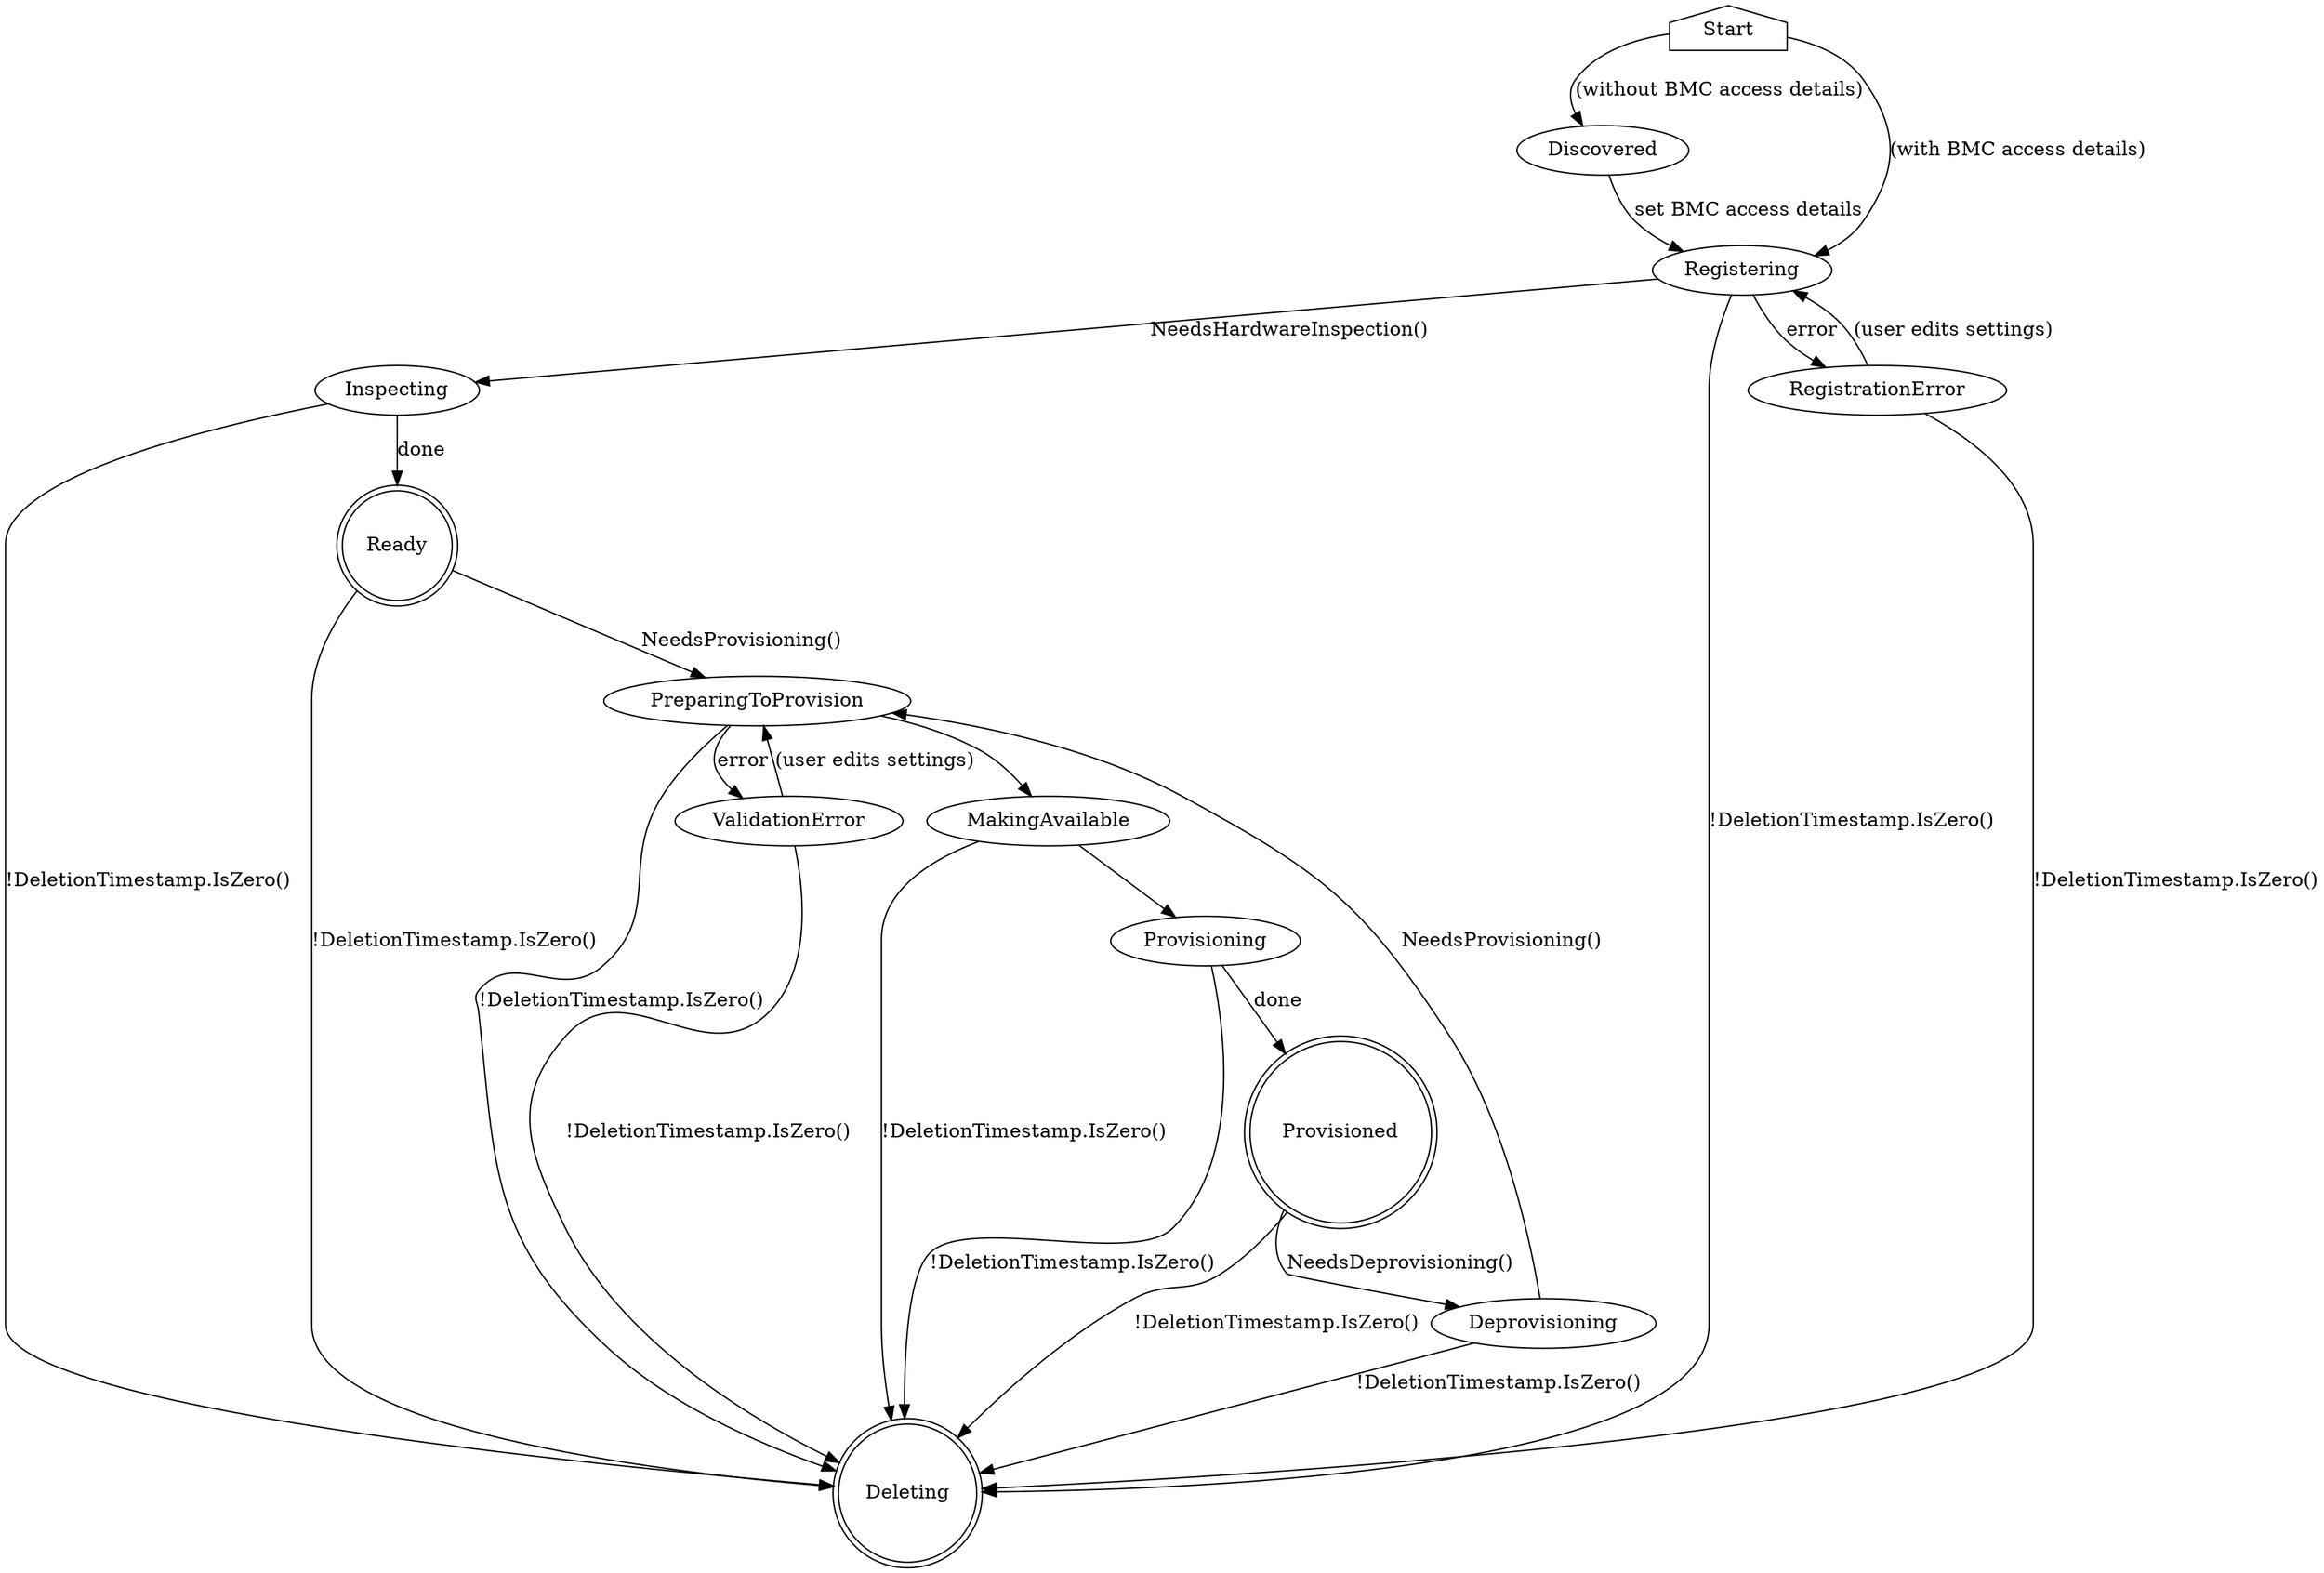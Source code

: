 digraph BaremetalHost {
    Start [shape=house]
    Start -> Discovered [label="(without BMC access details)"]
    Start -> Registering [label="(with BMC access details)"]

    Discovered -> Registering [label="set BMC access details"]

    Registering -> Inspecting [label="NeedsHardwareInspection()"]
    Registering -> Deleting [label="!DeletionTimestamp.IsZero()"]
    Registering -> RegistrationError [label=error]

    Inspecting -> Deleting [label="!DeletionTimestamp.IsZero()"]
    Inspecting -> Ready [label="done"]

    RegistrationError -> Deleting [label="!DeletionTimestamp.IsZero()"]
    RegistrationError -> Registering [label="(user edits settings)"]

    Ready [shape=doublecircle]
    Ready -> Deleting [label="!DeletionTimestamp.IsZero()"]
    Ready -> PreparingToProvision [label="NeedsProvisioning()"]

    PreparingToProvision -> ValidationError [label=error]
    PreparingToProvision -> MakingAvailable
    PreparingToProvision -> Deleting [label="!DeletionTimestamp.IsZero()"]

    ValidationError -> Deleting [label="!DeletionTimestamp.IsZero()"]
    ValidationError -> PreparingToProvision [label="(user edits settings)"]

    MakingAvailable -> Provisioning
    MakingAvailable -> Deleting [label="!DeletionTimestamp.IsZero()"]

    Provisioning -> Deleting [label="!DeletionTimestamp.IsZero()"]
    Provisioning -> Provisioned [label=done]

    Provisioned [shape=doublecircle]
    Provisioned -> Deprovisioning [label="NeedsDeprovisioning()"]
    Provisioned -> Deleting [label="!DeletionTimestamp.IsZero()"]

    Deleting [shape=doublecircle]

    Deprovisioning -> Deleting [label="!DeletionTimestamp.IsZero()"]
    Deprovisioning -> PreparingToProvision [label="NeedsProvisioning()"]
}
